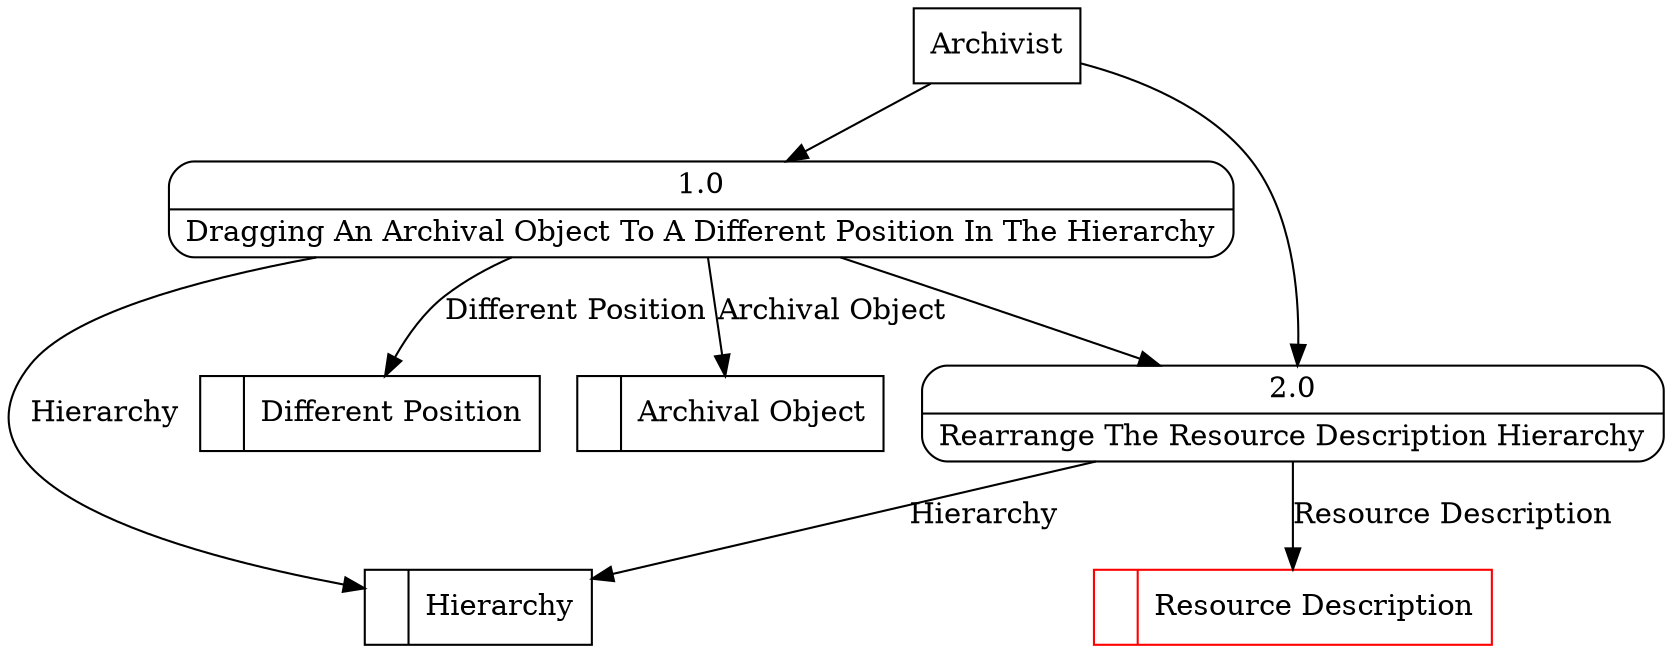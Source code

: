 digraph dfd2{ 
node[shape=record]
200 [label="<f0>  |<f1> Hierarchy " ];
201 [label="<f0>  |<f1> Different Position " ];
202 [label="<f0>  |<f1> Archival Object " ];
203 [label="<f0>  |<f1> Resource Description " color=red];
204 [label="Archivist" shape=box];
205 [label="{<f0> 1.0|<f1> Dragging An Archival Object To A Different Position In The Hierarchy }" shape=Mrecord];
206 [label="{<f0> 2.0|<f1> Rearrange The Resource Description Hierarchy }" shape=Mrecord];
204 -> 205
204 -> 206
205 -> 206
205 -> 202 [label="Archival Object"]
205 -> 201 [label="Different Position"]
205 -> 200 [label="Hierarchy"]
206 -> 200 [label="Hierarchy"]
206 -> 203 [label="Resource Description"]
}